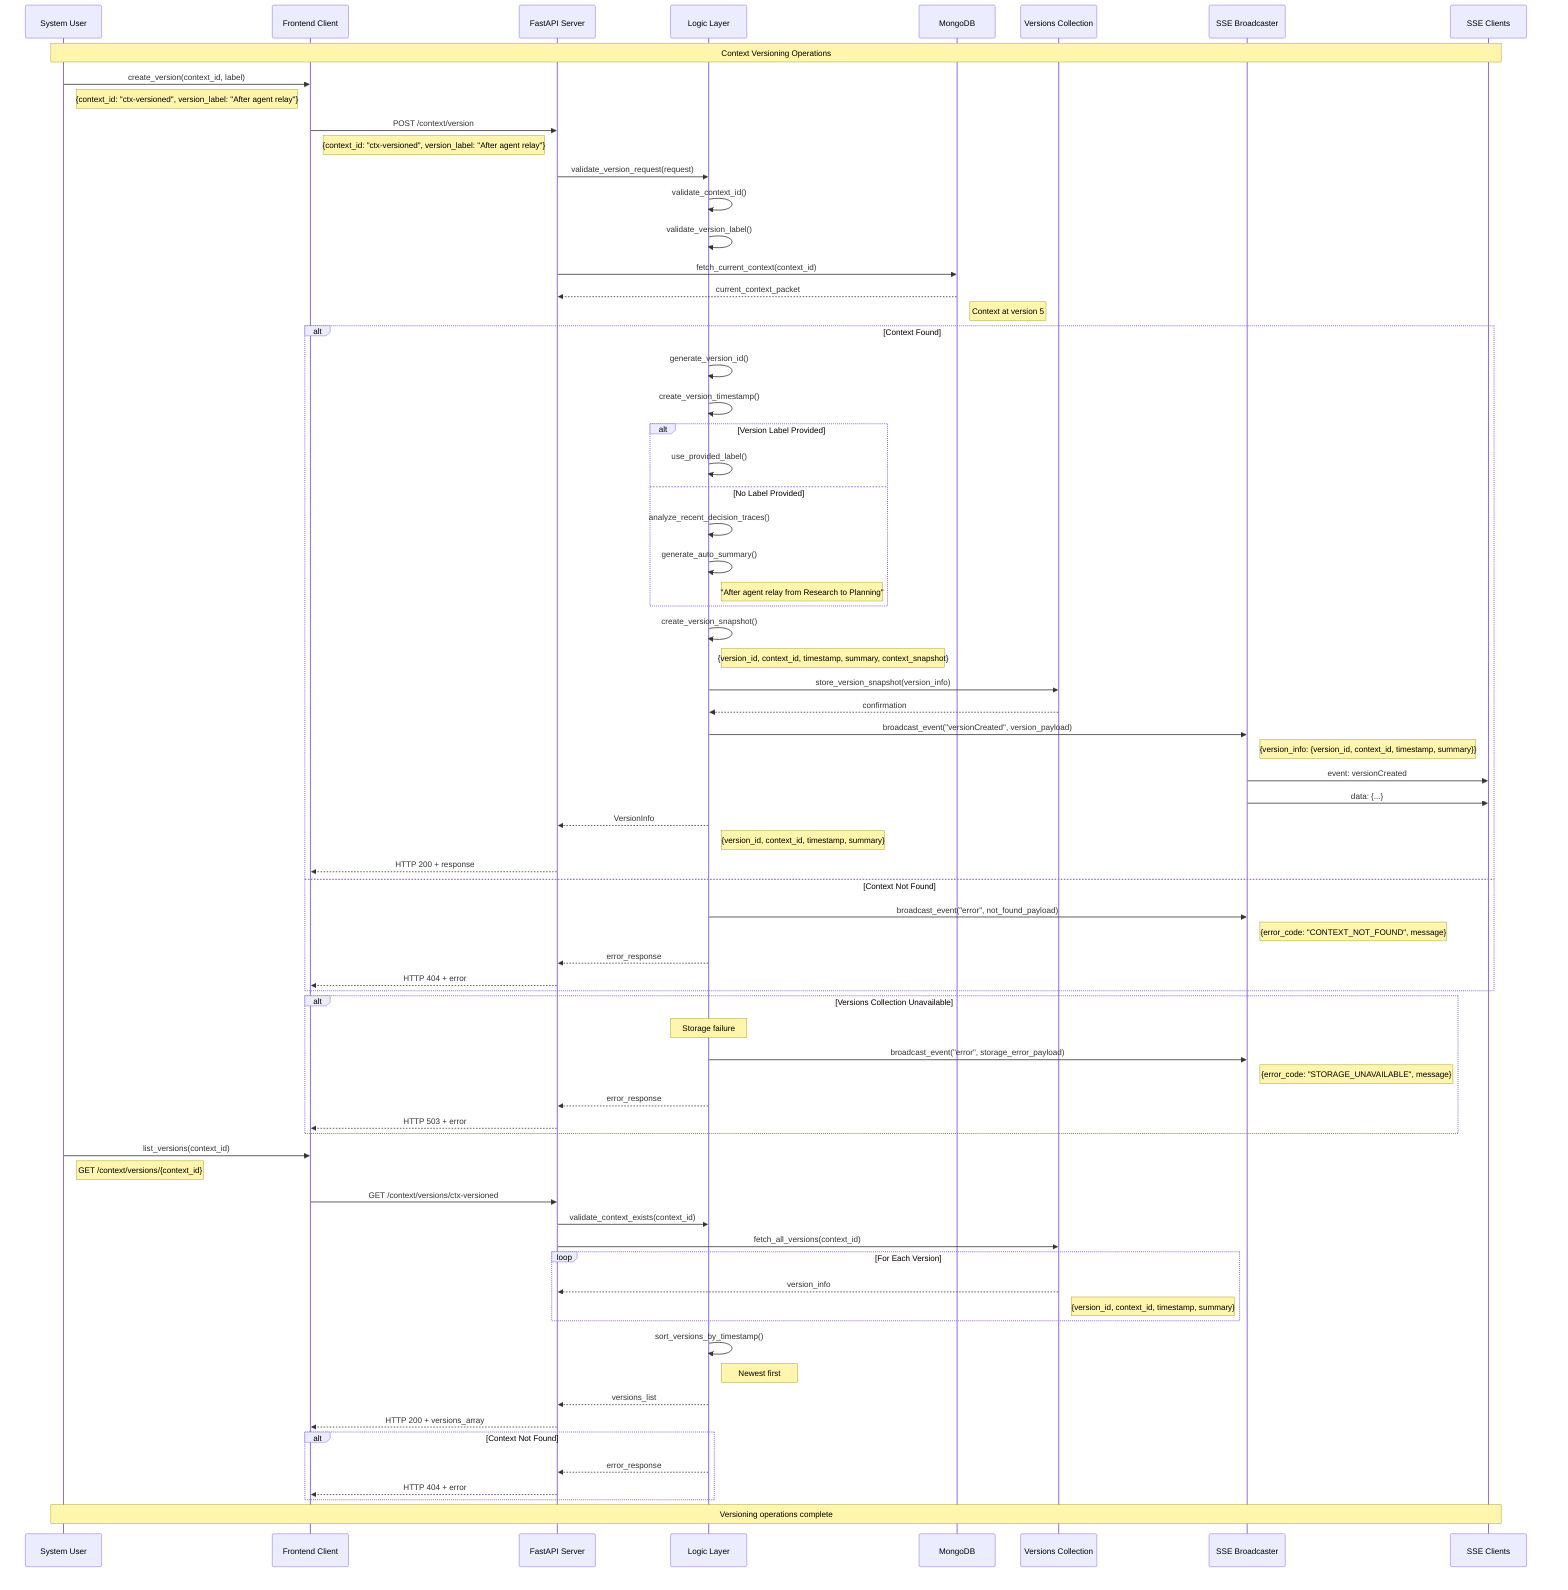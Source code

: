 sequenceDiagram
    participant User as System User
    participant Frontend as Frontend Client
    participant API as FastAPI Server
    participant Logic as Logic Layer
    participant DB as MongoDB
    participant Versions as Versions Collection
    participant SSE as SSE Broadcaster
    participant Clients as SSE Clients

    Note over User,Clients: Context Versioning Operations

    %% Version Creation Flow
    User->>Frontend: create_version(context_id, label)
    Note right of User: {context_id: "ctx-versioned", version_label: "After agent relay"}

    Frontend->>API: POST /context/version
    Note right of Frontend: {context_id: "ctx-versioned", version_label: "After agent relay"}

    API->>Logic: validate_version_request(request)
    Logic->>Logic: validate_context_id()
    Logic->>Logic: validate_version_label()

    API->>DB: fetch_current_context(context_id)
    DB-->>API: current_context_packet
    Note right of DB: Context at version 5

    alt Context Found
        Logic->>Logic: generate_version_id()
        Logic->>Logic: create_version_timestamp()

        alt Version Label Provided
            Logic->>Logic: use_provided_label()
        else No Label Provided
            Logic->>Logic: analyze_recent_decision_traces()
            Logic->>Logic: generate_auto_summary()
            Note right of Logic: "After agent relay from Research to Planning"
        end

        Logic->>Logic: create_version_snapshot()
        Note right of Logic: {version_id, context_id, timestamp, summary, context_snapshot}

        Logic->>Versions: store_version_snapshot(version_info)
        Versions-->>Logic: confirmation

        Logic->>SSE: broadcast_event("versionCreated", version_payload)
        Note right of SSE: {version_info: {version_id, context_id, timestamp, summary}}

        SSE->>Clients: event: versionCreated
        SSE->>Clients: data: {...}

        Logic-->>API: VersionInfo
        Note right of Logic: {version_id, context_id, timestamp, summary}

        API-->>Frontend: HTTP 200 + response

    else Context Not Found
        Logic->>SSE: broadcast_event("error", not_found_payload)
        Note right of SSE: {error_code: "CONTEXT_NOT_FOUND", message}

        Logic-->>API: error_response
        API-->>Frontend: HTTP 404 + error
    end

    alt Versions Collection Unavailable
        Note over Logic: Storage failure
        Logic->>SSE: broadcast_event("error", storage_error_payload)
        Note right of SSE: {error_code: "STORAGE_UNAVAILABLE", message}

        Logic-->>API: error_response
        API-->>Frontend: HTTP 503 + error
    end

    %% Version Listing Flow
    User->>Frontend: list_versions(context_id)
    Note right of User: GET /context/versions/{context_id}

    Frontend->>API: GET /context/versions/ctx-versioned

    API->>Logic: validate_context_exists(context_id)
    API->>Versions: fetch_all_versions(context_id)

    loop For Each Version
        Versions-->>API: version_info
        Note right of Versions: {version_id, context_id, timestamp, summary}
    end

    Logic->>Logic: sort_versions_by_timestamp()
    Note right of Logic: Newest first

    Logic-->>API: versions_list
    API-->>Frontend: HTTP 200 + versions_array

    alt Context Not Found
        Logic-->>API: error_response
        API-->>Frontend: HTTP 404 + error
    end

    Note over User,Clients: Versioning operations complete